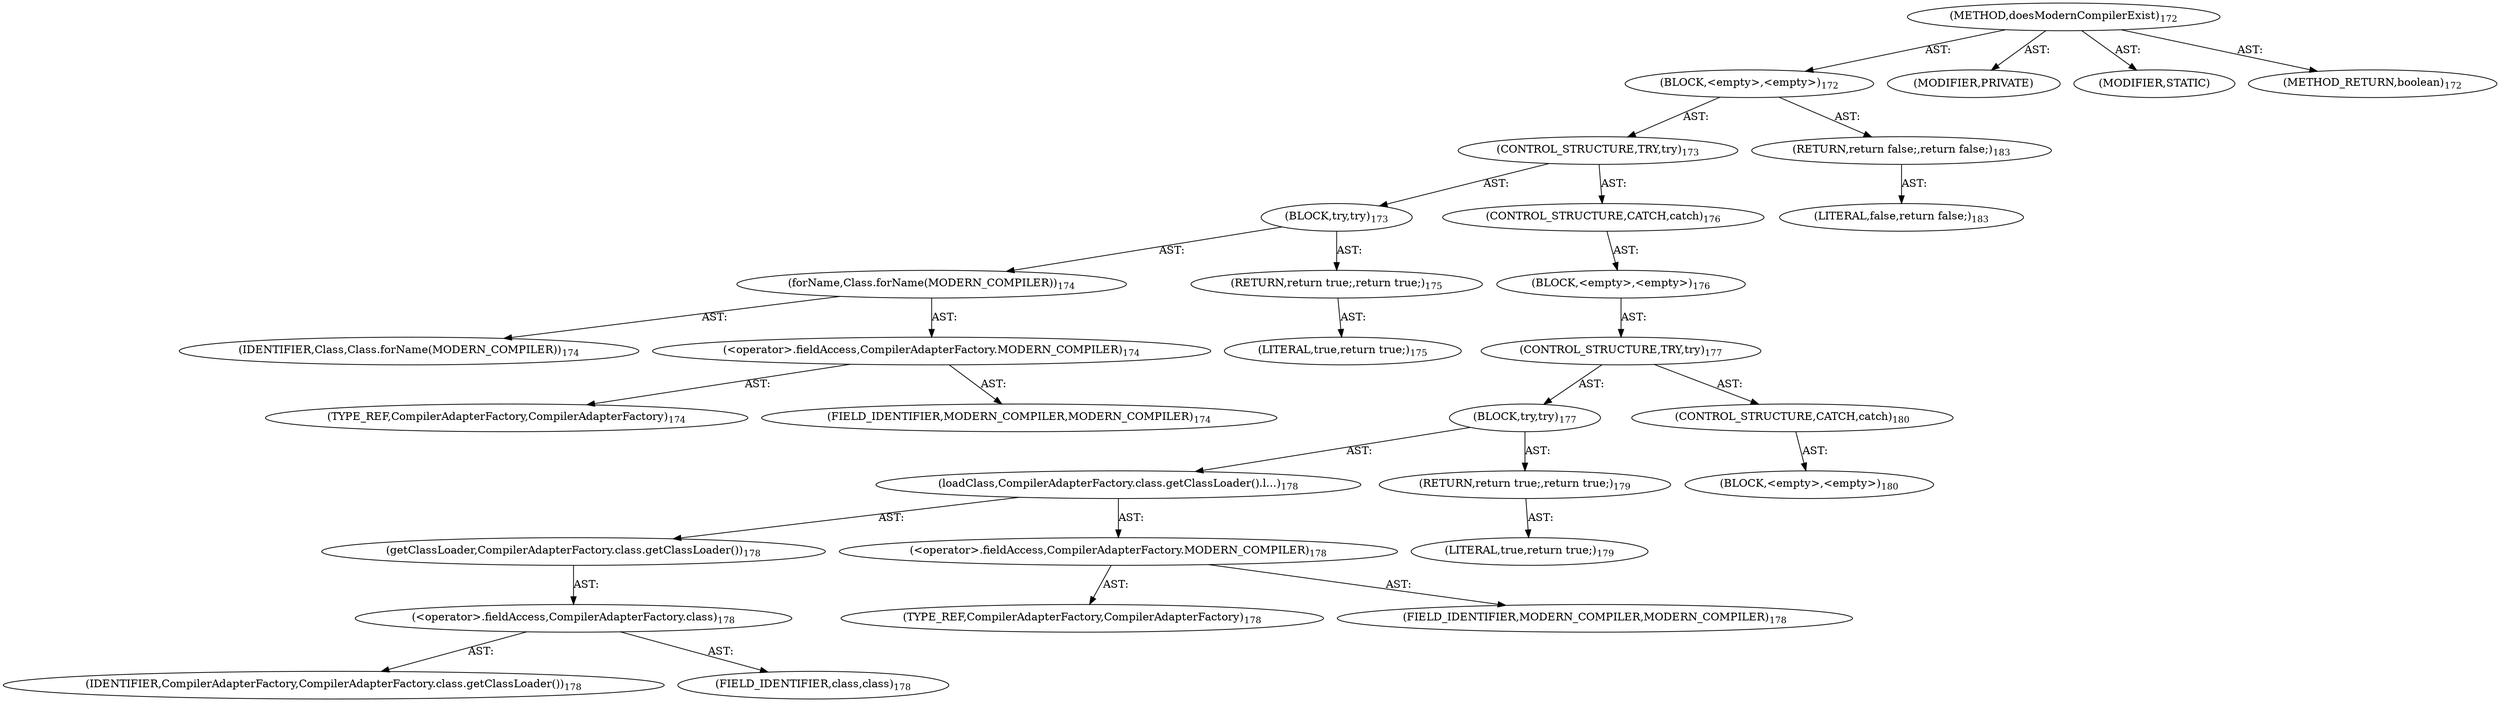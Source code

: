 digraph "doesModernCompilerExist" {  
"111669149698" [label = <(METHOD,doesModernCompilerExist)<SUB>172</SUB>> ]
"25769803803" [label = <(BLOCK,&lt;empty&gt;,&lt;empty&gt;)<SUB>172</SUB>> ]
"47244640271" [label = <(CONTROL_STRUCTURE,TRY,try)<SUB>173</SUB>> ]
"25769803804" [label = <(BLOCK,try,try)<SUB>173</SUB>> ]
"30064771144" [label = <(forName,Class.forName(MODERN_COMPILER))<SUB>174</SUB>> ]
"68719476792" [label = <(IDENTIFIER,Class,Class.forName(MODERN_COMPILER))<SUB>174</SUB>> ]
"30064771145" [label = <(&lt;operator&gt;.fieldAccess,CompilerAdapterFactory.MODERN_COMPILER)<SUB>174</SUB>> ]
"180388626433" [label = <(TYPE_REF,CompilerAdapterFactory,CompilerAdapterFactory)<SUB>174</SUB>> ]
"55834574852" [label = <(FIELD_IDENTIFIER,MODERN_COMPILER,MODERN_COMPILER)<SUB>174</SUB>> ]
"146028888074" [label = <(RETURN,return true;,return true;)<SUB>175</SUB>> ]
"90194313244" [label = <(LITERAL,true,return true;)<SUB>175</SUB>> ]
"47244640272" [label = <(CONTROL_STRUCTURE,CATCH,catch)<SUB>176</SUB>> ]
"25769803805" [label = <(BLOCK,&lt;empty&gt;,&lt;empty&gt;)<SUB>176</SUB>> ]
"47244640273" [label = <(CONTROL_STRUCTURE,TRY,try)<SUB>177</SUB>> ]
"25769803806" [label = <(BLOCK,try,try)<SUB>177</SUB>> ]
"30064771146" [label = <(loadClass,CompilerAdapterFactory.class.getClassLoader().l...)<SUB>178</SUB>> ]
"30064771147" [label = <(getClassLoader,CompilerAdapterFactory.class.getClassLoader())<SUB>178</SUB>> ]
"30064771148" [label = <(&lt;operator&gt;.fieldAccess,CompilerAdapterFactory.class)<SUB>178</SUB>> ]
"68719476793" [label = <(IDENTIFIER,CompilerAdapterFactory,CompilerAdapterFactory.class.getClassLoader())<SUB>178</SUB>> ]
"55834574853" [label = <(FIELD_IDENTIFIER,class,class)<SUB>178</SUB>> ]
"30064771149" [label = <(&lt;operator&gt;.fieldAccess,CompilerAdapterFactory.MODERN_COMPILER)<SUB>178</SUB>> ]
"180388626434" [label = <(TYPE_REF,CompilerAdapterFactory,CompilerAdapterFactory)<SUB>178</SUB>> ]
"55834574854" [label = <(FIELD_IDENTIFIER,MODERN_COMPILER,MODERN_COMPILER)<SUB>178</SUB>> ]
"146028888075" [label = <(RETURN,return true;,return true;)<SUB>179</SUB>> ]
"90194313245" [label = <(LITERAL,true,return true;)<SUB>179</SUB>> ]
"47244640274" [label = <(CONTROL_STRUCTURE,CATCH,catch)<SUB>180</SUB>> ]
"25769803807" [label = <(BLOCK,&lt;empty&gt;,&lt;empty&gt;)<SUB>180</SUB>> ]
"146028888076" [label = <(RETURN,return false;,return false;)<SUB>183</SUB>> ]
"90194313246" [label = <(LITERAL,false,return false;)<SUB>183</SUB>> ]
"133143986182" [label = <(MODIFIER,PRIVATE)> ]
"133143986183" [label = <(MODIFIER,STATIC)> ]
"128849018882" [label = <(METHOD_RETURN,boolean)<SUB>172</SUB>> ]
  "111669149698" -> "25769803803"  [ label = "AST: "] 
  "111669149698" -> "133143986182"  [ label = "AST: "] 
  "111669149698" -> "133143986183"  [ label = "AST: "] 
  "111669149698" -> "128849018882"  [ label = "AST: "] 
  "25769803803" -> "47244640271"  [ label = "AST: "] 
  "25769803803" -> "146028888076"  [ label = "AST: "] 
  "47244640271" -> "25769803804"  [ label = "AST: "] 
  "47244640271" -> "47244640272"  [ label = "AST: "] 
  "25769803804" -> "30064771144"  [ label = "AST: "] 
  "25769803804" -> "146028888074"  [ label = "AST: "] 
  "30064771144" -> "68719476792"  [ label = "AST: "] 
  "30064771144" -> "30064771145"  [ label = "AST: "] 
  "30064771145" -> "180388626433"  [ label = "AST: "] 
  "30064771145" -> "55834574852"  [ label = "AST: "] 
  "146028888074" -> "90194313244"  [ label = "AST: "] 
  "47244640272" -> "25769803805"  [ label = "AST: "] 
  "25769803805" -> "47244640273"  [ label = "AST: "] 
  "47244640273" -> "25769803806"  [ label = "AST: "] 
  "47244640273" -> "47244640274"  [ label = "AST: "] 
  "25769803806" -> "30064771146"  [ label = "AST: "] 
  "25769803806" -> "146028888075"  [ label = "AST: "] 
  "30064771146" -> "30064771147"  [ label = "AST: "] 
  "30064771146" -> "30064771149"  [ label = "AST: "] 
  "30064771147" -> "30064771148"  [ label = "AST: "] 
  "30064771148" -> "68719476793"  [ label = "AST: "] 
  "30064771148" -> "55834574853"  [ label = "AST: "] 
  "30064771149" -> "180388626434"  [ label = "AST: "] 
  "30064771149" -> "55834574854"  [ label = "AST: "] 
  "146028888075" -> "90194313245"  [ label = "AST: "] 
  "47244640274" -> "25769803807"  [ label = "AST: "] 
  "146028888076" -> "90194313246"  [ label = "AST: "] 
}
